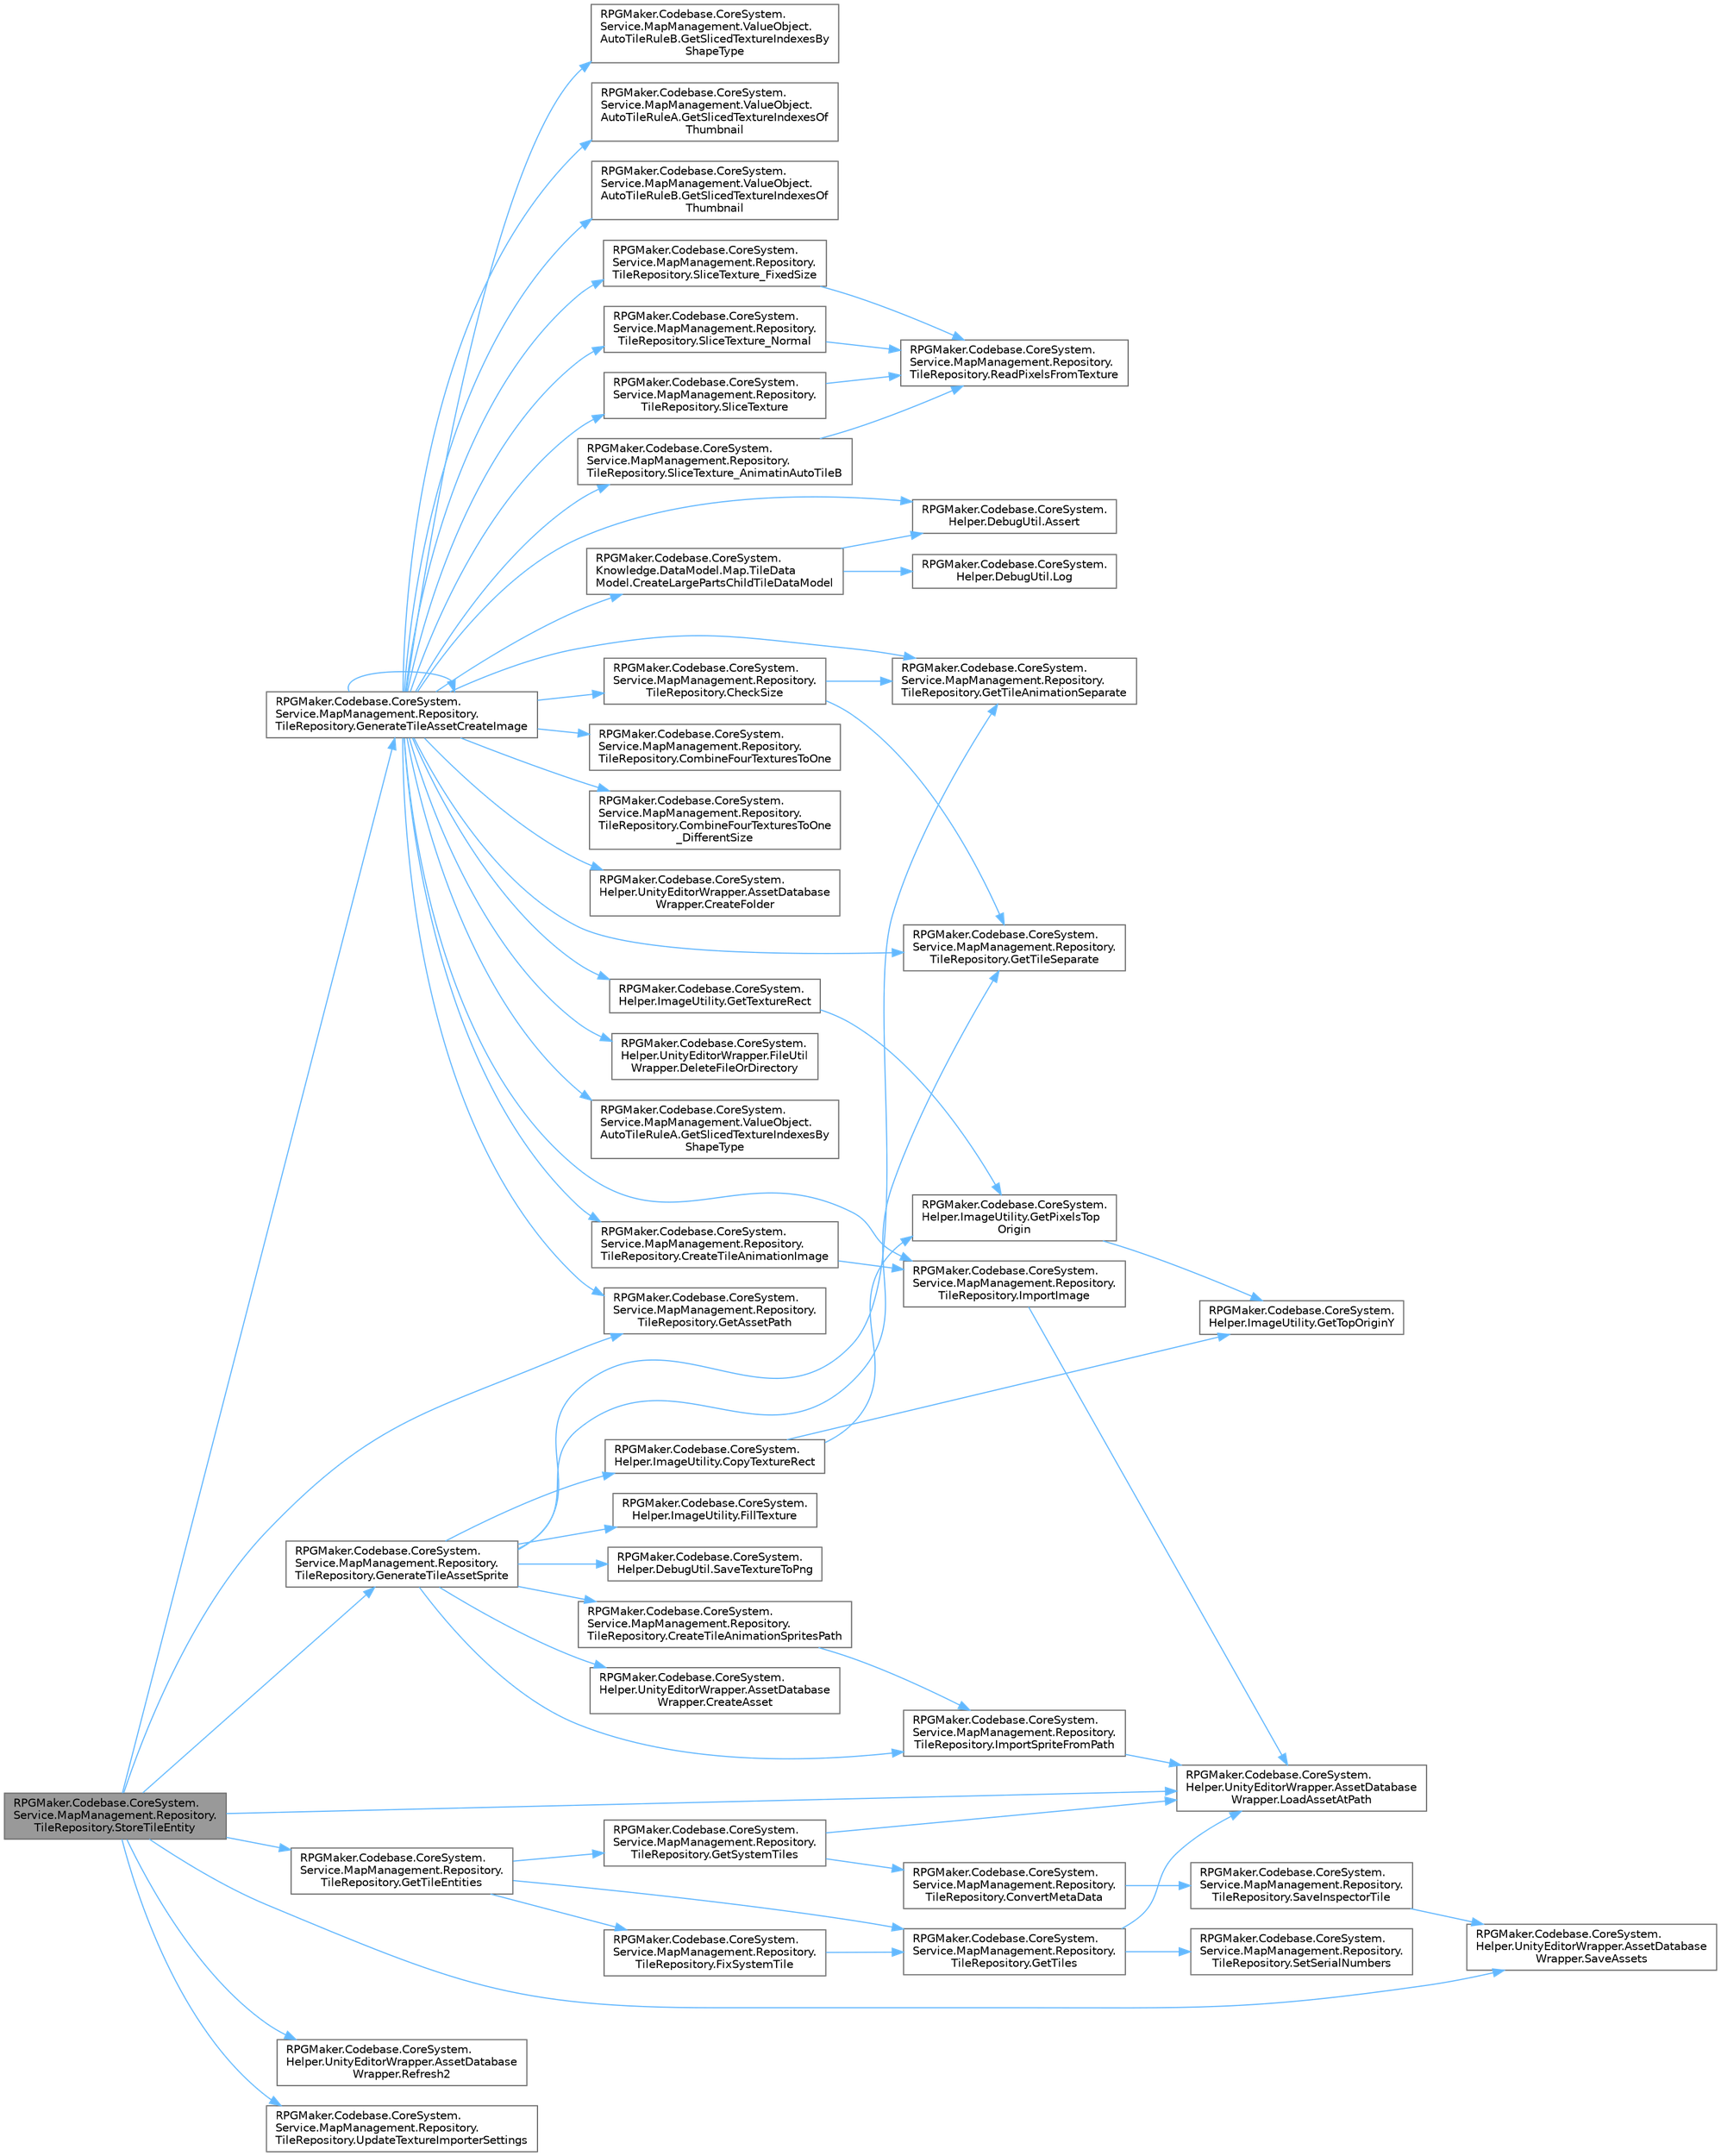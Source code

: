 digraph "RPGMaker.Codebase.CoreSystem.Service.MapManagement.Repository.TileRepository.StoreTileEntity"
{
 // LATEX_PDF_SIZE
  bgcolor="transparent";
  edge [fontname=Helvetica,fontsize=10,labelfontname=Helvetica,labelfontsize=10];
  node [fontname=Helvetica,fontsize=10,shape=box,height=0.2,width=0.4];
  rankdir="LR";
  Node1 [id="Node000001",label="RPGMaker.Codebase.CoreSystem.\lService.MapManagement.Repository.\lTileRepository.StoreTileEntity",height=0.2,width=0.4,color="gray40", fillcolor="grey60", style="filled", fontcolor="black",tooltip="タイルを保存する"];
  Node1 -> Node2 [id="edge1_Node000001_Node000002",color="steelblue1",style="solid",tooltip=" "];
  Node2 [id="Node000002",label="RPGMaker.Codebase.CoreSystem.\lService.MapManagement.Repository.\lTileRepository.GenerateTileAssetCreateImage",height=0.2,width=0.4,color="grey40", fillcolor="white", style="filled",URL="$d3/df6/class_r_p_g_maker_1_1_codebase_1_1_core_system_1_1_service_1_1_map_management_1_1_repository_1_1_tile_repository.html#a8b38caa89c7d074e0b211f20c81341b0",tooltip="タイル画像を生成する"];
  Node2 -> Node3 [id="edge2_Node000002_Node000003",color="steelblue1",style="solid",tooltip=" "];
  Node3 [id="Node000003",label="RPGMaker.Codebase.CoreSystem.\lHelper.DebugUtil.Assert",height=0.2,width=0.4,color="grey40", fillcolor="white", style="filled",URL="$d0/dba/class_r_p_g_maker_1_1_codebase_1_1_core_system_1_1_helper_1_1_debug_util.html#a3c1ea9470b8f6655257ca06fbc0e0bf5",tooltip="条件を断定し、失敗するとエラーメッセージをUnityコンソールに表示する。"];
  Node2 -> Node4 [id="edge3_Node000002_Node000004",color="steelblue1",style="solid",tooltip=" "];
  Node4 [id="Node000004",label="RPGMaker.Codebase.CoreSystem.\lService.MapManagement.Repository.\lTileRepository.CheckSize",height=0.2,width=0.4,color="grey40", fillcolor="white", style="filled",URL="$d3/df6/class_r_p_g_maker_1_1_codebase_1_1_core_system_1_1_service_1_1_map_management_1_1_repository_1_1_tile_repository.html#adbb2647a7d010208be92945237beb29c",tooltip="画像サイズの確認 元テクスチャ、1タイルのサイズ、アニメーション数、分割数"];
  Node4 -> Node5 [id="edge4_Node000004_Node000005",color="steelblue1",style="solid",tooltip=" "];
  Node5 [id="Node000005",label="RPGMaker.Codebase.CoreSystem.\lService.MapManagement.Repository.\lTileRepository.GetTileAnimationSeparate",height=0.2,width=0.4,color="grey40", fillcolor="white", style="filled",URL="$d3/df6/class_r_p_g_maker_1_1_codebase_1_1_core_system_1_1_service_1_1_map_management_1_1_repository_1_1_tile_repository.html#a691c47fa480dd6aa6ab080ec88f9c587",tooltip="指定アニメーション数で分割時のタイル数を取得する"];
  Node4 -> Node6 [id="edge5_Node000004_Node000006",color="steelblue1",style="solid",tooltip=" "];
  Node6 [id="Node000006",label="RPGMaker.Codebase.CoreSystem.\lService.MapManagement.Repository.\lTileRepository.GetTileSeparate",height=0.2,width=0.4,color="grey40", fillcolor="white", style="filled",URL="$d3/df6/class_r_p_g_maker_1_1_codebase_1_1_core_system_1_1_service_1_1_map_management_1_1_repository_1_1_tile_repository.html#a1c88254c66a5e3bbdd292e20afde4bd4",tooltip="指定タイルサイズで分割時のタイル数を取得する"];
  Node2 -> Node7 [id="edge6_Node000002_Node000007",color="steelblue1",style="solid",tooltip=" "];
  Node7 [id="Node000007",label="RPGMaker.Codebase.CoreSystem.\lService.MapManagement.Repository.\lTileRepository.CombineFourTexturesToOne",height=0.2,width=0.4,color="grey40", fillcolor="white", style="filled",URL="$d3/df6/class_r_p_g_maker_1_1_codebase_1_1_core_system_1_1_service_1_1_map_management_1_1_repository_1_1_tile_repository.html#abcd1bc8c0589ee1594f3230c754642ef",tooltip=" "];
  Node2 -> Node8 [id="edge7_Node000002_Node000008",color="steelblue1",style="solid",tooltip=" "];
  Node8 [id="Node000008",label="RPGMaker.Codebase.CoreSystem.\lService.MapManagement.Repository.\lTileRepository.CombineFourTexturesToOne\l_DifferentSize",height=0.2,width=0.4,color="grey40", fillcolor="white", style="filled",URL="$d3/df6/class_r_p_g_maker_1_1_codebase_1_1_core_system_1_1_service_1_1_map_management_1_1_repository_1_1_tile_repository.html#a9f958803360102709fc3bd78b7596018",tooltip=" "];
  Node2 -> Node9 [id="edge8_Node000002_Node000009",color="steelblue1",style="solid",tooltip=" "];
  Node9 [id="Node000009",label="RPGMaker.Codebase.CoreSystem.\lHelper.UnityEditorWrapper.AssetDatabase\lWrapper.CreateFolder",height=0.2,width=0.4,color="grey40", fillcolor="white", style="filled",URL="$d9/d20/class_r_p_g_maker_1_1_codebase_1_1_core_system_1_1_helper_1_1_unity_editor_wrapper_1_1_asset_database_wrapper.html#a1a0d608984de829b75ce62c58d6bad2d",tooltip=" "];
  Node2 -> Node10 [id="edge9_Node000002_Node000010",color="steelblue1",style="solid",tooltip=" "];
  Node10 [id="Node000010",label="RPGMaker.Codebase.CoreSystem.\lKnowledge.DataModel.Map.TileData\lModel.CreateLargePartsChildTileDataModel",height=0.2,width=0.4,color="grey40", fillcolor="white", style="filled",URL="$d8/d26/class_r_p_g_maker_1_1_codebase_1_1_core_system_1_1_knowledge_1_1_data_model_1_1_map_1_1_tile_data_model.html#ac1fccfb1b0a7819bd8b24f6c0e6a48fe",tooltip="😁 [他]"];
  Node10 -> Node3 [id="edge10_Node000010_Node000003",color="steelblue1",style="solid",tooltip=" "];
  Node10 -> Node11 [id="edge11_Node000010_Node000011",color="steelblue1",style="solid",tooltip=" "];
  Node11 [id="Node000011",label="RPGMaker.Codebase.CoreSystem.\lHelper.DebugUtil.Log",height=0.2,width=0.4,color="grey40", fillcolor="white", style="filled",URL="$d0/dba/class_r_p_g_maker_1_1_codebase_1_1_core_system_1_1_helper_1_1_debug_util.html#ae769554710c95a408921ec8596769145",tooltip="オブジェクトを文字列化してUnityコンソールに表示する。"];
  Node2 -> Node12 [id="edge12_Node000002_Node000012",color="steelblue1",style="solid",tooltip=" "];
  Node12 [id="Node000012",label="RPGMaker.Codebase.CoreSystem.\lService.MapManagement.Repository.\lTileRepository.CreateTileAnimationImage",height=0.2,width=0.4,color="grey40", fillcolor="white", style="filled",URL="$d3/df6/class_r_p_g_maker_1_1_codebase_1_1_core_system_1_1_service_1_1_map_management_1_1_repository_1_1_tile_repository.html#a9405c4d030e2ad93314ea44eee01e24e",tooltip="タイル画像群作成処理"];
  Node12 -> Node13 [id="edge13_Node000012_Node000013",color="steelblue1",style="solid",tooltip=" "];
  Node13 [id="Node000013",label="RPGMaker.Codebase.CoreSystem.\lService.MapManagement.Repository.\lTileRepository.ImportImage",height=0.2,width=0.4,color="grey40", fillcolor="white", style="filled",URL="$d3/df6/class_r_p_g_maker_1_1_codebase_1_1_core_system_1_1_service_1_1_map_management_1_1_repository_1_1_tile_repository.html#a52e87e473e0d73e0b97a889cc76ddc22",tooltip=" "];
  Node13 -> Node14 [id="edge14_Node000013_Node000014",color="steelblue1",style="solid",tooltip=" "];
  Node14 [id="Node000014",label="RPGMaker.Codebase.CoreSystem.\lHelper.UnityEditorWrapper.AssetDatabase\lWrapper.LoadAssetAtPath",height=0.2,width=0.4,color="grey40", fillcolor="white", style="filled",URL="$d9/d20/class_r_p_g_maker_1_1_codebase_1_1_core_system_1_1_helper_1_1_unity_editor_wrapper_1_1_asset_database_wrapper.html#a471f932b0479bad28c9fd1b02f1d5d7a",tooltip=" "];
  Node2 -> Node15 [id="edge15_Node000002_Node000015",color="steelblue1",style="solid",tooltip=" "];
  Node15 [id="Node000015",label="RPGMaker.Codebase.CoreSystem.\lHelper.UnityEditorWrapper.FileUtil\lWrapper.DeleteFileOrDirectory",height=0.2,width=0.4,color="grey40", fillcolor="white", style="filled",URL="$d7/d21/class_r_p_g_maker_1_1_codebase_1_1_core_system_1_1_helper_1_1_unity_editor_wrapper_1_1_file_util_wrapper.html#a9ca165afdc38b80345d8361e5c1d82dc",tooltip=" "];
  Node2 -> Node2 [id="edge16_Node000002_Node000002",color="steelblue1",style="solid",tooltip=" "];
  Node2 -> Node16 [id="edge17_Node000002_Node000016",color="steelblue1",style="solid",tooltip=" "];
  Node16 [id="Node000016",label="RPGMaker.Codebase.CoreSystem.\lService.MapManagement.Repository.\lTileRepository.GetAssetPath",height=0.2,width=0.4,color="grey40", fillcolor="white", style="filled",URL="$d3/df6/class_r_p_g_maker_1_1_codebase_1_1_core_system_1_1_service_1_1_map_management_1_1_repository_1_1_tile_repository.html#a10f41cca1acec308fbef9d72af9f761c",tooltip="タイルアセットパスを取得。"];
  Node2 -> Node17 [id="edge18_Node000002_Node000017",color="steelblue1",style="solid",tooltip=" "];
  Node17 [id="Node000017",label="RPGMaker.Codebase.CoreSystem.\lService.MapManagement.ValueObject.\lAutoTileRuleA.GetSlicedTextureIndexesBy\lShapeType",height=0.2,width=0.4,color="grey40", fillcolor="white", style="filled",URL="$d1/da4/class_r_p_g_maker_1_1_codebase_1_1_core_system_1_1_service_1_1_map_management_1_1_value_object_1_1_auto_tile_rule_a.html#ae29122f156395613233b9760ea5a97b7",tooltip=" "];
  Node2 -> Node18 [id="edge19_Node000002_Node000018",color="steelblue1",style="solid",tooltip=" "];
  Node18 [id="Node000018",label="RPGMaker.Codebase.CoreSystem.\lService.MapManagement.ValueObject.\lAutoTileRuleB.GetSlicedTextureIndexesBy\lShapeType",height=0.2,width=0.4,color="grey40", fillcolor="white", style="filled",URL="$d4/d93/class_r_p_g_maker_1_1_codebase_1_1_core_system_1_1_service_1_1_map_management_1_1_value_object_1_1_auto_tile_rule_b.html#ab94b4360488e1f3da8cb024b744964c9",tooltip=" "];
  Node2 -> Node19 [id="edge20_Node000002_Node000019",color="steelblue1",style="solid",tooltip=" "];
  Node19 [id="Node000019",label="RPGMaker.Codebase.CoreSystem.\lService.MapManagement.ValueObject.\lAutoTileRuleA.GetSlicedTextureIndexesOf\lThumbnail",height=0.2,width=0.4,color="grey40", fillcolor="white", style="filled",URL="$d1/da4/class_r_p_g_maker_1_1_codebase_1_1_core_system_1_1_service_1_1_map_management_1_1_value_object_1_1_auto_tile_rule_a.html#aee052fd1e3b9e1fb4097ba8f8f650282",tooltip=" "];
  Node2 -> Node20 [id="edge21_Node000002_Node000020",color="steelblue1",style="solid",tooltip=" "];
  Node20 [id="Node000020",label="RPGMaker.Codebase.CoreSystem.\lService.MapManagement.ValueObject.\lAutoTileRuleB.GetSlicedTextureIndexesOf\lThumbnail",height=0.2,width=0.4,color="grey40", fillcolor="white", style="filled",URL="$d4/d93/class_r_p_g_maker_1_1_codebase_1_1_core_system_1_1_service_1_1_map_management_1_1_value_object_1_1_auto_tile_rule_b.html#ac7007cad04f099dd0a2cb3e56cf28035",tooltip=" "];
  Node2 -> Node21 [id="edge22_Node000002_Node000021",color="steelblue1",style="solid",tooltip=" "];
  Node21 [id="Node000021",label="RPGMaker.Codebase.CoreSystem.\lHelper.ImageUtility.GetTextureRect",height=0.2,width=0.4,color="grey40", fillcolor="white", style="filled",URL="$d3/d4a/class_r_p_g_maker_1_1_codebase_1_1_core_system_1_1_helper_1_1_image_utility.html#a2b27db995ea521577d860b05ea3cb546",tooltip="指定テクスチャから指定矩形位置のテクスチャを取得する。"];
  Node21 -> Node22 [id="edge23_Node000021_Node000022",color="steelblue1",style="solid",tooltip=" "];
  Node22 [id="Node000022",label="RPGMaker.Codebase.CoreSystem.\lHelper.ImageUtility.GetPixelsTop\lOrigin",height=0.2,width=0.4,color="grey40", fillcolor="white", style="filled",URL="$d3/d4a/class_r_p_g_maker_1_1_codebase_1_1_core_system_1_1_helper_1_1_image_utility.html#acd926e4ed99ec1fe6b426d3bc4ae0df7",tooltip="テクスチャからピクセル色列を取得する。"];
  Node22 -> Node23 [id="edge24_Node000022_Node000023",color="steelblue1",style="solid",tooltip=" "];
  Node23 [id="Node000023",label="RPGMaker.Codebase.CoreSystem.\lHelper.ImageUtility.GetTopOriginY",height=0.2,width=0.4,color="grey40", fillcolor="white", style="filled",URL="$d3/d4a/class_r_p_g_maker_1_1_codebase_1_1_core_system_1_1_helper_1_1_image_utility.html#a89ffda9d934f9090f7a5ba52c9920c9f",tooltip="テクスチャからピクセル色列を取得する。"];
  Node2 -> Node5 [id="edge25_Node000002_Node000005",color="steelblue1",style="solid",tooltip=" "];
  Node2 -> Node6 [id="edge26_Node000002_Node000006",color="steelblue1",style="solid",tooltip=" "];
  Node2 -> Node13 [id="edge27_Node000002_Node000013",color="steelblue1",style="solid",tooltip=" "];
  Node2 -> Node24 [id="edge28_Node000002_Node000024",color="steelblue1",style="solid",tooltip=" "];
  Node24 [id="Node000024",label="RPGMaker.Codebase.CoreSystem.\lService.MapManagement.Repository.\lTileRepository.SliceTexture",height=0.2,width=0.4,color="grey40", fillcolor="white", style="filled",URL="$d3/df6/class_r_p_g_maker_1_1_codebase_1_1_core_system_1_1_service_1_1_map_management_1_1_repository_1_1_tile_repository.html#ab232ff734776c6b9b17beee7d6718bb2",tooltip=" "];
  Node24 -> Node25 [id="edge29_Node000024_Node000025",color="steelblue1",style="solid",tooltip=" "];
  Node25 [id="Node000025",label="RPGMaker.Codebase.CoreSystem.\lService.MapManagement.Repository.\lTileRepository.ReadPixelsFromTexture",height=0.2,width=0.4,color="grey40", fillcolor="white", style="filled",URL="$d3/df6/class_r_p_g_maker_1_1_codebase_1_1_core_system_1_1_service_1_1_map_management_1_1_repository_1_1_tile_repository.html#a46710c75139a327a53bcdc381bcf93bd",tooltip=" "];
  Node2 -> Node26 [id="edge30_Node000002_Node000026",color="steelblue1",style="solid",tooltip=" "];
  Node26 [id="Node000026",label="RPGMaker.Codebase.CoreSystem.\lService.MapManagement.Repository.\lTileRepository.SliceTexture_AnimatinAutoTileB",height=0.2,width=0.4,color="grey40", fillcolor="white", style="filled",URL="$d3/df6/class_r_p_g_maker_1_1_codebase_1_1_core_system_1_1_service_1_1_map_management_1_1_repository_1_1_tile_repository.html#a3db1bc912686d6c7b82957084685b12a",tooltip=" "];
  Node26 -> Node25 [id="edge31_Node000026_Node000025",color="steelblue1",style="solid",tooltip=" "];
  Node2 -> Node27 [id="edge32_Node000002_Node000027",color="steelblue1",style="solid",tooltip=" "];
  Node27 [id="Node000027",label="RPGMaker.Codebase.CoreSystem.\lService.MapManagement.Repository.\lTileRepository.SliceTexture_FixedSize",height=0.2,width=0.4,color="grey40", fillcolor="white", style="filled",URL="$d3/df6/class_r_p_g_maker_1_1_codebase_1_1_core_system_1_1_service_1_1_map_management_1_1_repository_1_1_tile_repository.html#a3053e4a8f20fae0ac74690f3c875b910",tooltip=" "];
  Node27 -> Node25 [id="edge33_Node000027_Node000025",color="steelblue1",style="solid",tooltip=" "];
  Node2 -> Node28 [id="edge34_Node000002_Node000028",color="steelblue1",style="solid",tooltip=" "];
  Node28 [id="Node000028",label="RPGMaker.Codebase.CoreSystem.\lService.MapManagement.Repository.\lTileRepository.SliceTexture_Normal",height=0.2,width=0.4,color="grey40", fillcolor="white", style="filled",URL="$d3/df6/class_r_p_g_maker_1_1_codebase_1_1_core_system_1_1_service_1_1_map_management_1_1_repository_1_1_tile_repository.html#ad338a1c0622b2fcc8f3340d0c106fbf3",tooltip=" "];
  Node28 -> Node25 [id="edge35_Node000028_Node000025",color="steelblue1",style="solid",tooltip=" "];
  Node1 -> Node29 [id="edge36_Node000001_Node000029",color="steelblue1",style="solid",tooltip=" "];
  Node29 [id="Node000029",label="RPGMaker.Codebase.CoreSystem.\lService.MapManagement.Repository.\lTileRepository.GenerateTileAssetSprite",height=0.2,width=0.4,color="grey40", fillcolor="white", style="filled",URL="$d3/df6/class_r_p_g_maker_1_1_codebase_1_1_core_system_1_1_service_1_1_map_management_1_1_repository_1_1_tile_repository.html#a3090ae9bd1723dc9230df2502c5f926b",tooltip="タイルを構成するアセットファイルを生成・保存する"];
  Node29 -> Node30 [id="edge37_Node000029_Node000030",color="steelblue1",style="solid",tooltip=" "];
  Node30 [id="Node000030",label="RPGMaker.Codebase.CoreSystem.\lHelper.ImageUtility.CopyTextureRect",height=0.2,width=0.4,color="grey40", fillcolor="white", style="filled",URL="$d3/d4a/class_r_p_g_maker_1_1_codebase_1_1_core_system_1_1_helper_1_1_image_utility.html#a9e28a0ba1230f4f655b5aa18cce5fef6",tooltip="指定テクスチャから指定矩形位置のテクスチャを取得する。"];
  Node30 -> Node22 [id="edge38_Node000030_Node000022",color="steelblue1",style="solid",tooltip=" "];
  Node30 -> Node23 [id="edge39_Node000030_Node000023",color="steelblue1",style="solid",tooltip=" "];
  Node29 -> Node31 [id="edge40_Node000029_Node000031",color="steelblue1",style="solid",tooltip=" "];
  Node31 [id="Node000031",label="RPGMaker.Codebase.CoreSystem.\lHelper.UnityEditorWrapper.AssetDatabase\lWrapper.CreateAsset",height=0.2,width=0.4,color="grey40", fillcolor="white", style="filled",URL="$d9/d20/class_r_p_g_maker_1_1_codebase_1_1_core_system_1_1_helper_1_1_unity_editor_wrapper_1_1_asset_database_wrapper.html#ae93b23bca5bd9fdc6117fb61fd78f1bf",tooltip=" "];
  Node29 -> Node32 [id="edge41_Node000029_Node000032",color="steelblue1",style="solid",tooltip=" "];
  Node32 [id="Node000032",label="RPGMaker.Codebase.CoreSystem.\lService.MapManagement.Repository.\lTileRepository.CreateTileAnimationSpritesPath",height=0.2,width=0.4,color="grey40", fillcolor="white", style="filled",URL="$d3/df6/class_r_p_g_maker_1_1_codebase_1_1_core_system_1_1_service_1_1_map_management_1_1_repository_1_1_tile_repository.html#a3213176371bbbf68e8669cd1885eaad9",tooltip="タイル画像群作成処理"];
  Node32 -> Node33 [id="edge42_Node000032_Node000033",color="steelblue1",style="solid",tooltip=" "];
  Node33 [id="Node000033",label="RPGMaker.Codebase.CoreSystem.\lService.MapManagement.Repository.\lTileRepository.ImportSpriteFromPath",height=0.2,width=0.4,color="grey40", fillcolor="white", style="filled",URL="$d3/df6/class_r_p_g_maker_1_1_codebase_1_1_core_system_1_1_service_1_1_map_management_1_1_repository_1_1_tile_repository.html#ac22b5b8eeab7b859081524fbd479b267",tooltip=" "];
  Node33 -> Node14 [id="edge43_Node000033_Node000014",color="steelblue1",style="solid",tooltip=" "];
  Node29 -> Node34 [id="edge44_Node000029_Node000034",color="steelblue1",style="solid",tooltip=" "];
  Node34 [id="Node000034",label="RPGMaker.Codebase.CoreSystem.\lHelper.ImageUtility.FillTexture",height=0.2,width=0.4,color="grey40", fillcolor="white", style="filled",URL="$d3/d4a/class_r_p_g_maker_1_1_codebase_1_1_core_system_1_1_helper_1_1_image_utility.html#a5892bb15d9790d42ec13971dc8ed3a9c",tooltip="テクスチャを単色で埋める。"];
  Node29 -> Node5 [id="edge45_Node000029_Node000005",color="steelblue1",style="solid",tooltip=" "];
  Node29 -> Node6 [id="edge46_Node000029_Node000006",color="steelblue1",style="solid",tooltip=" "];
  Node29 -> Node33 [id="edge47_Node000029_Node000033",color="steelblue1",style="solid",tooltip=" "];
  Node29 -> Node35 [id="edge48_Node000029_Node000035",color="steelblue1",style="solid",tooltip=" "];
  Node35 [id="Node000035",label="RPGMaker.Codebase.CoreSystem.\lHelper.DebugUtil.SaveTextureToPng",height=0.2,width=0.4,color="grey40", fillcolor="white", style="filled",URL="$d0/dba/class_r_p_g_maker_1_1_codebase_1_1_core_system_1_1_helper_1_1_debug_util.html#a483f677f542f0b77f336d014d0dda6d8",tooltip="ファイルの既定ディレクトリにテクスチャをPNGファイルとしてセーブする。"];
  Node1 -> Node16 [id="edge49_Node000001_Node000016",color="steelblue1",style="solid",tooltip=" "];
  Node1 -> Node36 [id="edge50_Node000001_Node000036",color="steelblue1",style="solid",tooltip=" "];
  Node36 [id="Node000036",label="RPGMaker.Codebase.CoreSystem.\lService.MapManagement.Repository.\lTileRepository.GetTileEntities",height=0.2,width=0.4,color="grey40", fillcolor="white", style="filled",URL="$d3/df6/class_r_p_g_maker_1_1_codebase_1_1_core_system_1_1_service_1_1_map_management_1_1_repository_1_1_tile_repository.html#ae0ca3d1484f74759cd4fa3393c5ae080",tooltip="登録済みの全タイルを取得する"];
  Node36 -> Node37 [id="edge51_Node000036_Node000037",color="steelblue1",style="solid",tooltip=" "];
  Node37 [id="Node000037",label="RPGMaker.Codebase.CoreSystem.\lService.MapManagement.Repository.\lTileRepository.FixSystemTile",height=0.2,width=0.4,color="grey40", fillcolor="white", style="filled",URL="$d3/df6/class_r_p_g_maker_1_1_codebase_1_1_core_system_1_1_service_1_1_map_management_1_1_repository_1_1_tile_repository.html#a0f1b931d39e86c55156e27ea599585a9",tooltip=" "];
  Node37 -> Node38 [id="edge52_Node000037_Node000038",color="steelblue1",style="solid",tooltip=" "];
  Node38 [id="Node000038",label="RPGMaker.Codebase.CoreSystem.\lService.MapManagement.Repository.\lTileRepository.GetTiles",height=0.2,width=0.4,color="grey40", fillcolor="white", style="filled",URL="$d3/df6/class_r_p_g_maker_1_1_codebase_1_1_core_system_1_1_service_1_1_map_management_1_1_repository_1_1_tile_repository.html#a721b23c17317971ce4dbd40f83c7522a",tooltip="通常タイルを取得する"];
  Node38 -> Node14 [id="edge53_Node000038_Node000014",color="steelblue1",style="solid",tooltip=" "];
  Node38 -> Node39 [id="edge54_Node000038_Node000039",color="steelblue1",style="solid",tooltip=" "];
  Node39 [id="Node000039",label="RPGMaker.Codebase.CoreSystem.\lService.MapManagement.Repository.\lTileRepository.SetSerialNumbers",height=0.2,width=0.4,color="grey40", fillcolor="white", style="filled",URL="$d3/df6/class_r_p_g_maker_1_1_codebase_1_1_core_system_1_1_service_1_1_map_management_1_1_repository_1_1_tile_repository.html#a8ce44c6e810e93ec16a603109c804062",tooltip=" "];
  Node36 -> Node40 [id="edge55_Node000036_Node000040",color="steelblue1",style="solid",tooltip=" "];
  Node40 [id="Node000040",label="RPGMaker.Codebase.CoreSystem.\lService.MapManagement.Repository.\lTileRepository.GetSystemTiles",height=0.2,width=0.4,color="grey40", fillcolor="white", style="filled",URL="$d3/df6/class_r_p_g_maker_1_1_codebase_1_1_core_system_1_1_service_1_1_map_management_1_1_repository_1_1_tile_repository.html#aa95f73797e371e90f6257683a616ba16",tooltip="システムタイルを取得する"];
  Node40 -> Node41 [id="edge56_Node000040_Node000041",color="steelblue1",style="solid",tooltip=" "];
  Node41 [id="Node000041",label="RPGMaker.Codebase.CoreSystem.\lService.MapManagement.Repository.\lTileRepository.ConvertMetaData",height=0.2,width=0.4,color="grey40", fillcolor="white", style="filled",URL="$d3/df6/class_r_p_g_maker_1_1_codebase_1_1_core_system_1_1_service_1_1_map_management_1_1_repository_1_1_tile_repository.html#a3ab090e55198e063fa0fb13dc1f24410",tooltip="旧Storage環境からの移行時に、metaファイル内が壊れている場合に修復する"];
  Node41 -> Node42 [id="edge57_Node000041_Node000042",color="steelblue1",style="solid",tooltip=" "];
  Node42 [id="Node000042",label="RPGMaker.Codebase.CoreSystem.\lService.MapManagement.Repository.\lTileRepository.SaveInspectorTile",height=0.2,width=0.4,color="grey40", fillcolor="white", style="filled",URL="$d3/df6/class_r_p_g_maker_1_1_codebase_1_1_core_system_1_1_service_1_1_map_management_1_1_repository_1_1_tile_repository.html#a58c7aba212f029ed338f3c1d44931a64",tooltip=" "];
  Node42 -> Node43 [id="edge58_Node000042_Node000043",color="steelblue1",style="solid",tooltip=" "];
  Node43 [id="Node000043",label="RPGMaker.Codebase.CoreSystem.\lHelper.UnityEditorWrapper.AssetDatabase\lWrapper.SaveAssets",height=0.2,width=0.4,color="grey40", fillcolor="white", style="filled",URL="$d9/d20/class_r_p_g_maker_1_1_codebase_1_1_core_system_1_1_helper_1_1_unity_editor_wrapper_1_1_asset_database_wrapper.html#adfa294899fffd2dd165dcc0c8e7dc9fc",tooltip=" "];
  Node40 -> Node14 [id="edge59_Node000040_Node000014",color="steelblue1",style="solid",tooltip=" "];
  Node36 -> Node38 [id="edge60_Node000036_Node000038",color="steelblue1",style="solid",tooltip=" "];
  Node1 -> Node14 [id="edge61_Node000001_Node000014",color="steelblue1",style="solid",tooltip=" "];
  Node1 -> Node44 [id="edge62_Node000001_Node000044",color="steelblue1",style="solid",tooltip=" "];
  Node44 [id="Node000044",label="RPGMaker.Codebase.CoreSystem.\lHelper.UnityEditorWrapper.AssetDatabase\lWrapper.Refresh2",height=0.2,width=0.4,color="grey40", fillcolor="white", style="filled",URL="$d9/d20/class_r_p_g_maker_1_1_codebase_1_1_core_system_1_1_helper_1_1_unity_editor_wrapper_1_1_asset_database_wrapper.html#a1163b04dbfb11b96d9fef26a89597f40",tooltip=" "];
  Node1 -> Node43 [id="edge63_Node000001_Node000043",color="steelblue1",style="solid",tooltip=" "];
  Node1 -> Node45 [id="edge64_Node000001_Node000045",color="steelblue1",style="solid",tooltip=" "];
  Node45 [id="Node000045",label="RPGMaker.Codebase.CoreSystem.\lService.MapManagement.Repository.\lTileRepository.UpdateTextureImporterSettings",height=0.2,width=0.4,color="grey40", fillcolor="white", style="filled",URL="$d3/df6/class_r_p_g_maker_1_1_codebase_1_1_core_system_1_1_service_1_1_map_management_1_1_repository_1_1_tile_repository.html#a8a1cdf6f740847efd334f4ae80c53e04",tooltip=" "];
}
